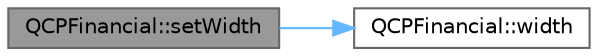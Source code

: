 digraph "QCPFinancial::setWidth"
{
 // LATEX_PDF_SIZE
  bgcolor="transparent";
  edge [fontname=Helvetica,fontsize=10,labelfontname=Helvetica,labelfontsize=10];
  node [fontname=Helvetica,fontsize=10,shape=box,height=0.2,width=0.4];
  rankdir="LR";
  Node1 [label="QCPFinancial::setWidth",height=0.2,width=0.4,color="gray40", fillcolor="grey60", style="filled", fontcolor="black",tooltip=" "];
  Node1 -> Node2 [color="steelblue1",style="solid"];
  Node2 [label="QCPFinancial::width",height=0.2,width=0.4,color="grey40", fillcolor="white", style="filled",URL="$class_q_c_p_financial.html#a12548f13658eda5833204ef60f524870",tooltip=" "];
}
